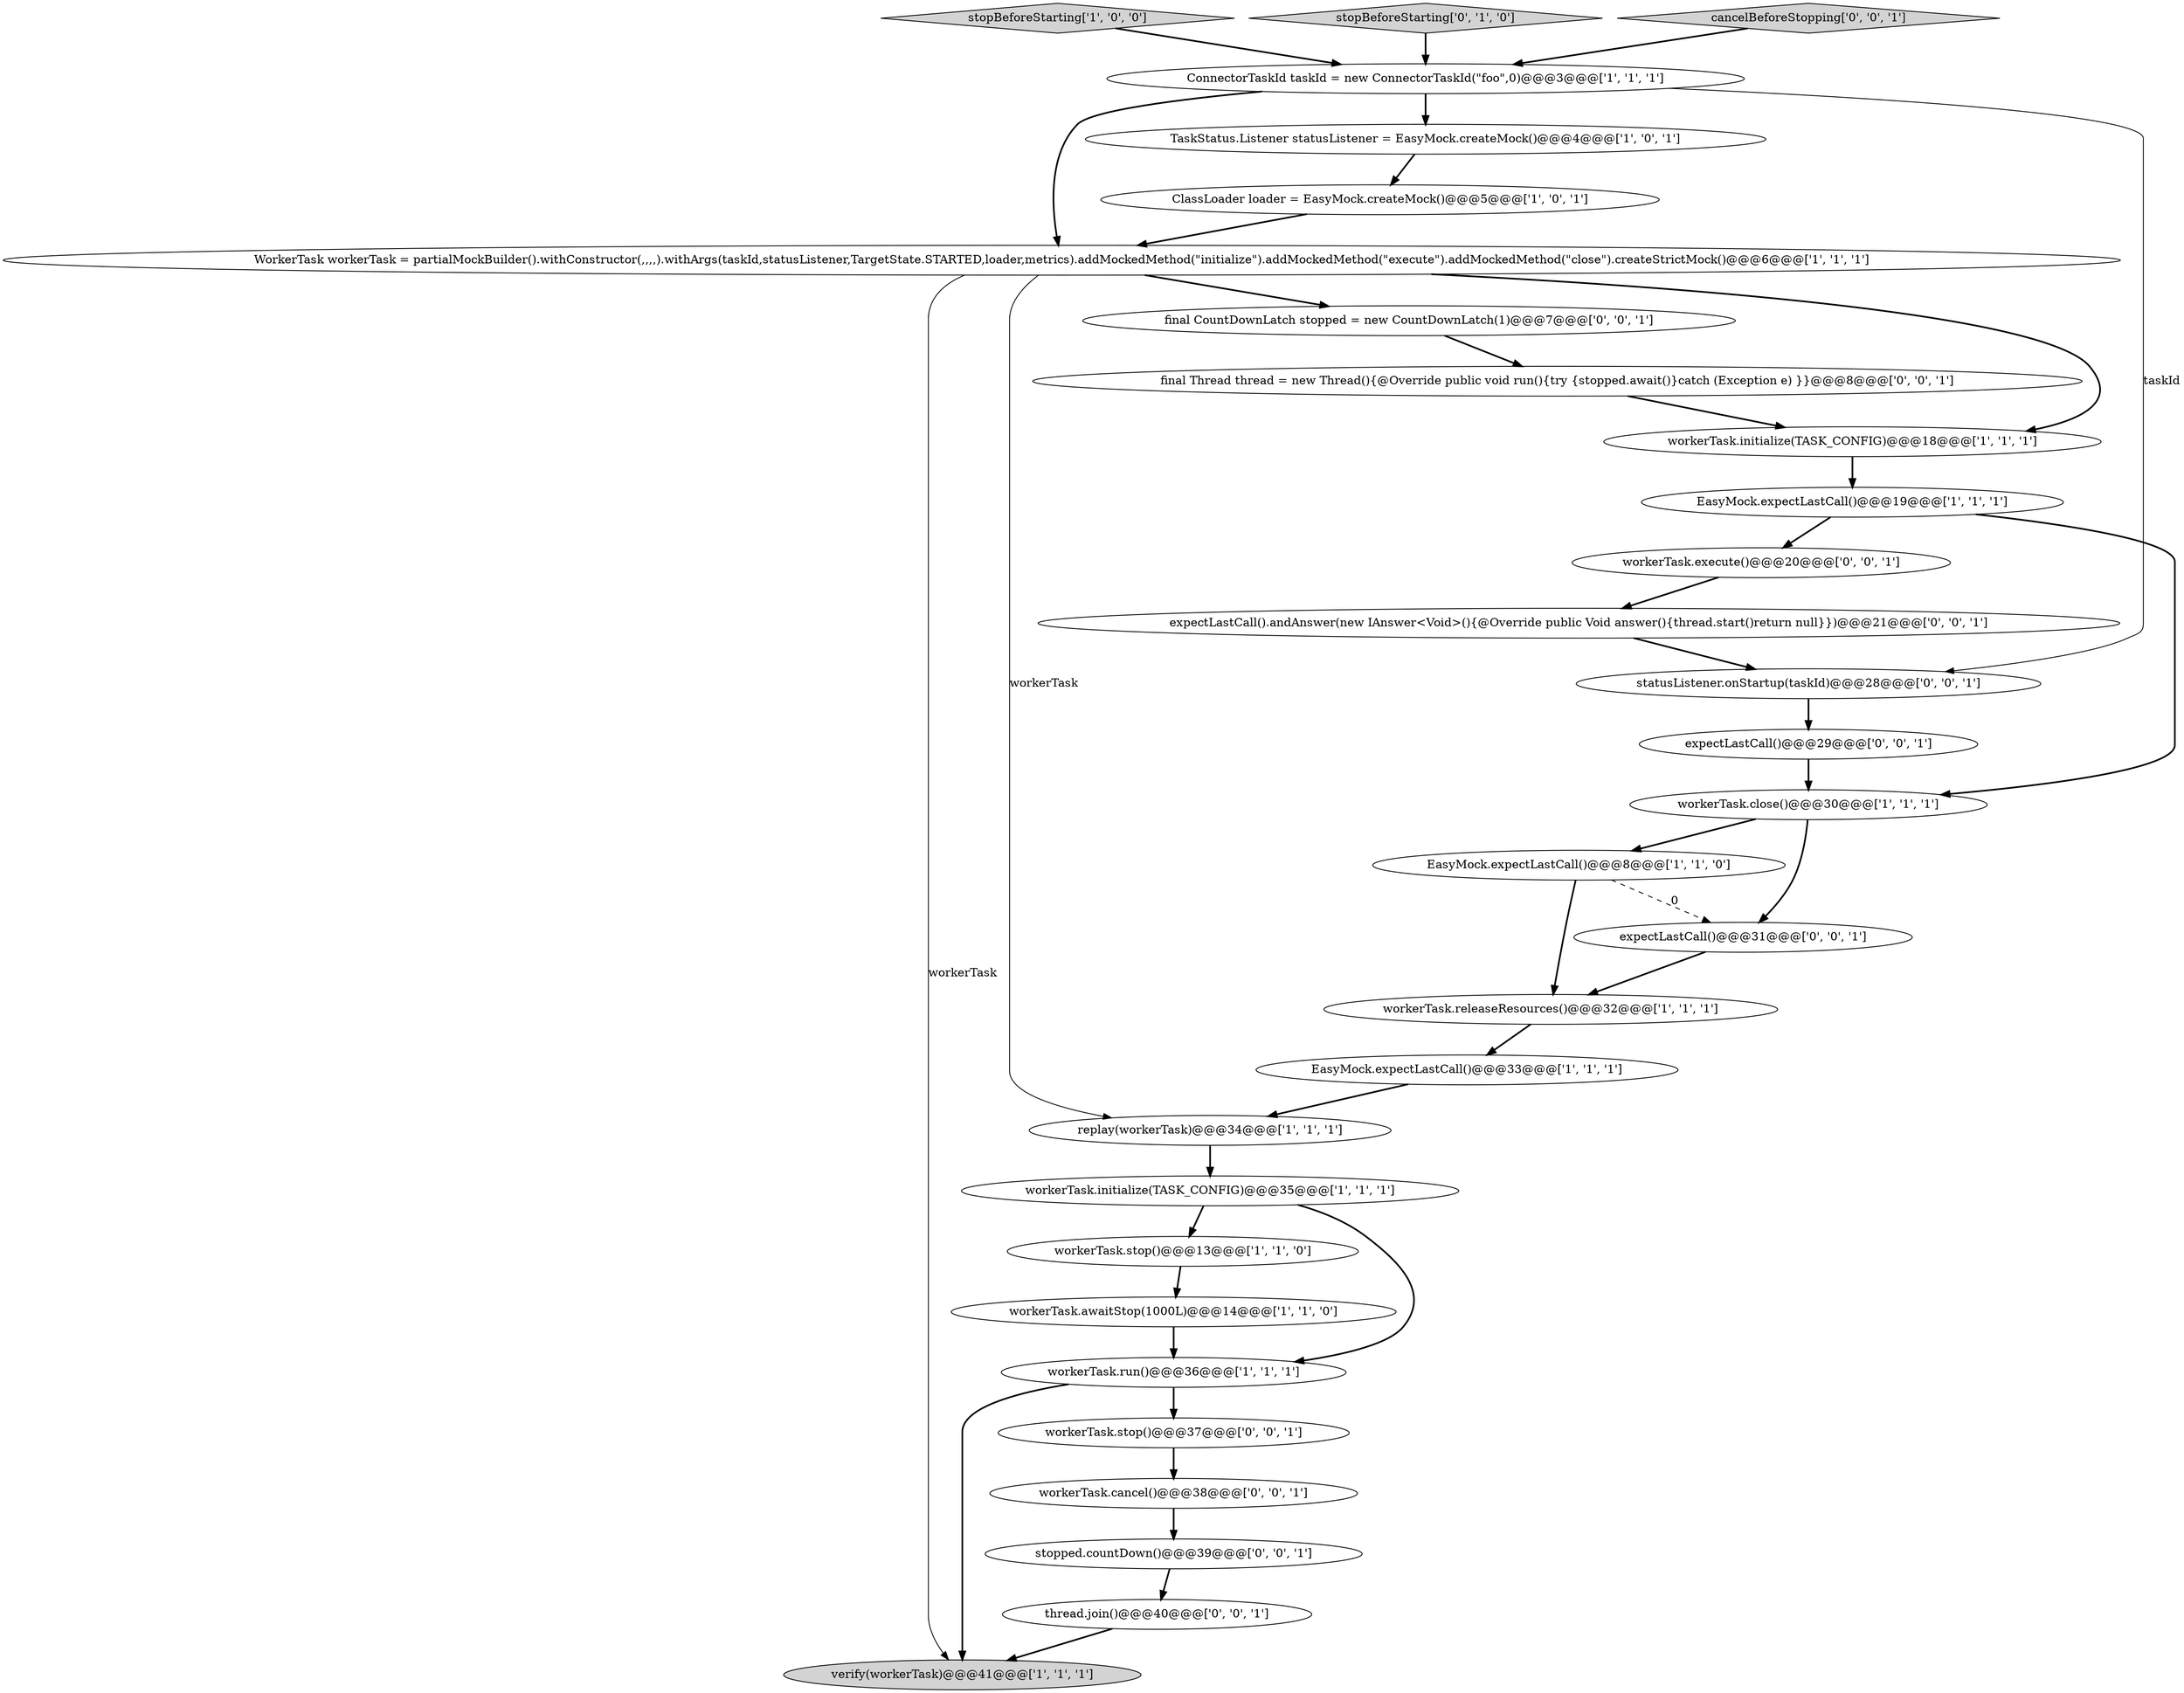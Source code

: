 digraph {
5 [style = filled, label = "stopBeforeStarting['1', '0', '0']", fillcolor = lightgray, shape = diamond image = "AAA0AAABBB1BBB"];
14 [style = filled, label = "replay(workerTask)@@@34@@@['1', '1', '1']", fillcolor = white, shape = ellipse image = "AAA0AAABBB1BBB"];
22 [style = filled, label = "final Thread thread = new Thread(){@Override public void run(){try {stopped.await()}catch (Exception e) }}@@@8@@@['0', '0', '1']", fillcolor = white, shape = ellipse image = "AAA0AAABBB3BBB"];
9 [style = filled, label = "EasyMock.expectLastCall()@@@8@@@['1', '1', '0']", fillcolor = white, shape = ellipse image = "AAA0AAABBB1BBB"];
21 [style = filled, label = "stopped.countDown()@@@39@@@['0', '0', '1']", fillcolor = white, shape = ellipse image = "AAA0AAABBB3BBB"];
0 [style = filled, label = "workerTask.stop()@@@13@@@['1', '1', '0']", fillcolor = white, shape = ellipse image = "AAA0AAABBB1BBB"];
3 [style = filled, label = "TaskStatus.Listener statusListener = EasyMock.createMock()@@@4@@@['1', '0', '1']", fillcolor = white, shape = ellipse image = "AAA0AAABBB1BBB"];
26 [style = filled, label = "expectLastCall()@@@29@@@['0', '0', '1']", fillcolor = white, shape = ellipse image = "AAA0AAABBB3BBB"];
29 [style = filled, label = "workerTask.cancel()@@@38@@@['0', '0', '1']", fillcolor = white, shape = ellipse image = "AAA0AAABBB3BBB"];
12 [style = filled, label = "EasyMock.expectLastCall()@@@19@@@['1', '1', '1']", fillcolor = white, shape = ellipse image = "AAA0AAABBB1BBB"];
17 [style = filled, label = "stopBeforeStarting['0', '1', '0']", fillcolor = lightgray, shape = diamond image = "AAA0AAABBB2BBB"];
28 [style = filled, label = "final CountDownLatch stopped = new CountDownLatch(1)@@@7@@@['0', '0', '1']", fillcolor = white, shape = ellipse image = "AAA0AAABBB3BBB"];
18 [style = filled, label = "cancelBeforeStopping['0', '0', '1']", fillcolor = lightgray, shape = diamond image = "AAA0AAABBB3BBB"];
16 [style = filled, label = "workerTask.releaseResources()@@@32@@@['1', '1', '1']", fillcolor = white, shape = ellipse image = "AAA0AAABBB1BBB"];
27 [style = filled, label = "expectLastCall().andAnswer(new IAnswer<Void>(){@Override public Void answer(){thread.start()return null}})@@@21@@@['0', '0', '1']", fillcolor = white, shape = ellipse image = "AAA0AAABBB3BBB"];
15 [style = filled, label = "workerTask.initialize(TASK_CONFIG)@@@18@@@['1', '1', '1']", fillcolor = white, shape = ellipse image = "AAA0AAABBB1BBB"];
20 [style = filled, label = "workerTask.stop()@@@37@@@['0', '0', '1']", fillcolor = white, shape = ellipse image = "AAA0AAABBB3BBB"];
4 [style = filled, label = "ConnectorTaskId taskId = new ConnectorTaskId(\"foo\",0)@@@3@@@['1', '1', '1']", fillcolor = white, shape = ellipse image = "AAA0AAABBB1BBB"];
11 [style = filled, label = "verify(workerTask)@@@41@@@['1', '1', '1']", fillcolor = lightgray, shape = ellipse image = "AAA0AAABBB1BBB"];
1 [style = filled, label = "WorkerTask workerTask = partialMockBuilder().withConstructor(,,,,).withArgs(taskId,statusListener,TargetState.STARTED,loader,metrics).addMockedMethod(\"initialize\").addMockedMethod(\"execute\").addMockedMethod(\"close\").createStrictMock()@@@6@@@['1', '1', '1']", fillcolor = white, shape = ellipse image = "AAA0AAABBB1BBB"];
2 [style = filled, label = "ClassLoader loader = EasyMock.createMock()@@@5@@@['1', '0', '1']", fillcolor = white, shape = ellipse image = "AAA0AAABBB1BBB"];
19 [style = filled, label = "expectLastCall()@@@31@@@['0', '0', '1']", fillcolor = white, shape = ellipse image = "AAA0AAABBB3BBB"];
8 [style = filled, label = "workerTask.run()@@@36@@@['1', '1', '1']", fillcolor = white, shape = ellipse image = "AAA0AAABBB1BBB"];
6 [style = filled, label = "workerTask.awaitStop(1000L)@@@14@@@['1', '1', '0']", fillcolor = white, shape = ellipse image = "AAA0AAABBB1BBB"];
24 [style = filled, label = "workerTask.execute()@@@20@@@['0', '0', '1']", fillcolor = white, shape = ellipse image = "AAA0AAABBB3BBB"];
7 [style = filled, label = "workerTask.close()@@@30@@@['1', '1', '1']", fillcolor = white, shape = ellipse image = "AAA0AAABBB1BBB"];
23 [style = filled, label = "statusListener.onStartup(taskId)@@@28@@@['0', '0', '1']", fillcolor = white, shape = ellipse image = "AAA0AAABBB3BBB"];
10 [style = filled, label = "EasyMock.expectLastCall()@@@33@@@['1', '1', '1']", fillcolor = white, shape = ellipse image = "AAA0AAABBB1BBB"];
25 [style = filled, label = "thread.join()@@@40@@@['0', '0', '1']", fillcolor = white, shape = ellipse image = "AAA0AAABBB3BBB"];
13 [style = filled, label = "workerTask.initialize(TASK_CONFIG)@@@35@@@['1', '1', '1']", fillcolor = white, shape = ellipse image = "AAA0AAABBB1BBB"];
4->3 [style = bold, label=""];
22->15 [style = bold, label=""];
26->7 [style = bold, label=""];
10->14 [style = bold, label=""];
16->10 [style = bold, label=""];
0->6 [style = bold, label=""];
20->29 [style = bold, label=""];
2->1 [style = bold, label=""];
4->23 [style = solid, label="taskId"];
1->15 [style = bold, label=""];
23->26 [style = bold, label=""];
1->14 [style = solid, label="workerTask"];
12->24 [style = bold, label=""];
21->25 [style = bold, label=""];
9->16 [style = bold, label=""];
12->7 [style = bold, label=""];
29->21 [style = bold, label=""];
19->16 [style = bold, label=""];
9->19 [style = dashed, label="0"];
7->9 [style = bold, label=""];
1->28 [style = bold, label=""];
1->11 [style = solid, label="workerTask"];
8->20 [style = bold, label=""];
18->4 [style = bold, label=""];
3->2 [style = bold, label=""];
25->11 [style = bold, label=""];
5->4 [style = bold, label=""];
6->8 [style = bold, label=""];
27->23 [style = bold, label=""];
15->12 [style = bold, label=""];
4->1 [style = bold, label=""];
14->13 [style = bold, label=""];
13->8 [style = bold, label=""];
8->11 [style = bold, label=""];
7->19 [style = bold, label=""];
24->27 [style = bold, label=""];
17->4 [style = bold, label=""];
28->22 [style = bold, label=""];
13->0 [style = bold, label=""];
}
